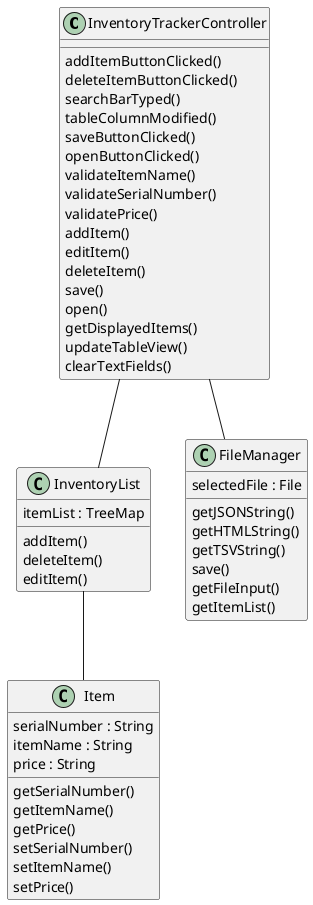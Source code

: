 @startuml

class InventoryTrackerController
{
addItemButtonClicked()
deleteItemButtonClicked()
searchBarTyped()
tableColumnModified()
saveButtonClicked()
openButtonClicked()
validateItemName()
validateSerialNumber()
validatePrice()
addItem()
editItem()
deleteItem()
save()
open()
getDisplayedItems()
updateTableView()
clearTextFields()
}

class InventoryList
{
itemList : TreeMap
addItem()
deleteItem()
editItem()
}

class Item
{
serialNumber : String
itemName : String
price : String
getSerialNumber()
getItemName()
getPrice()
setSerialNumber()
setItemName()
setPrice()
}

class FileManager
{
selectedFile : File
getJSONString()
getHTMLString()
getTSVString()
save()
getFileInput()
getItemList()
}

InventoryTrackerController -- InventoryList
InventoryList -- Item
InventoryTrackerController -- FileManager

@enduml